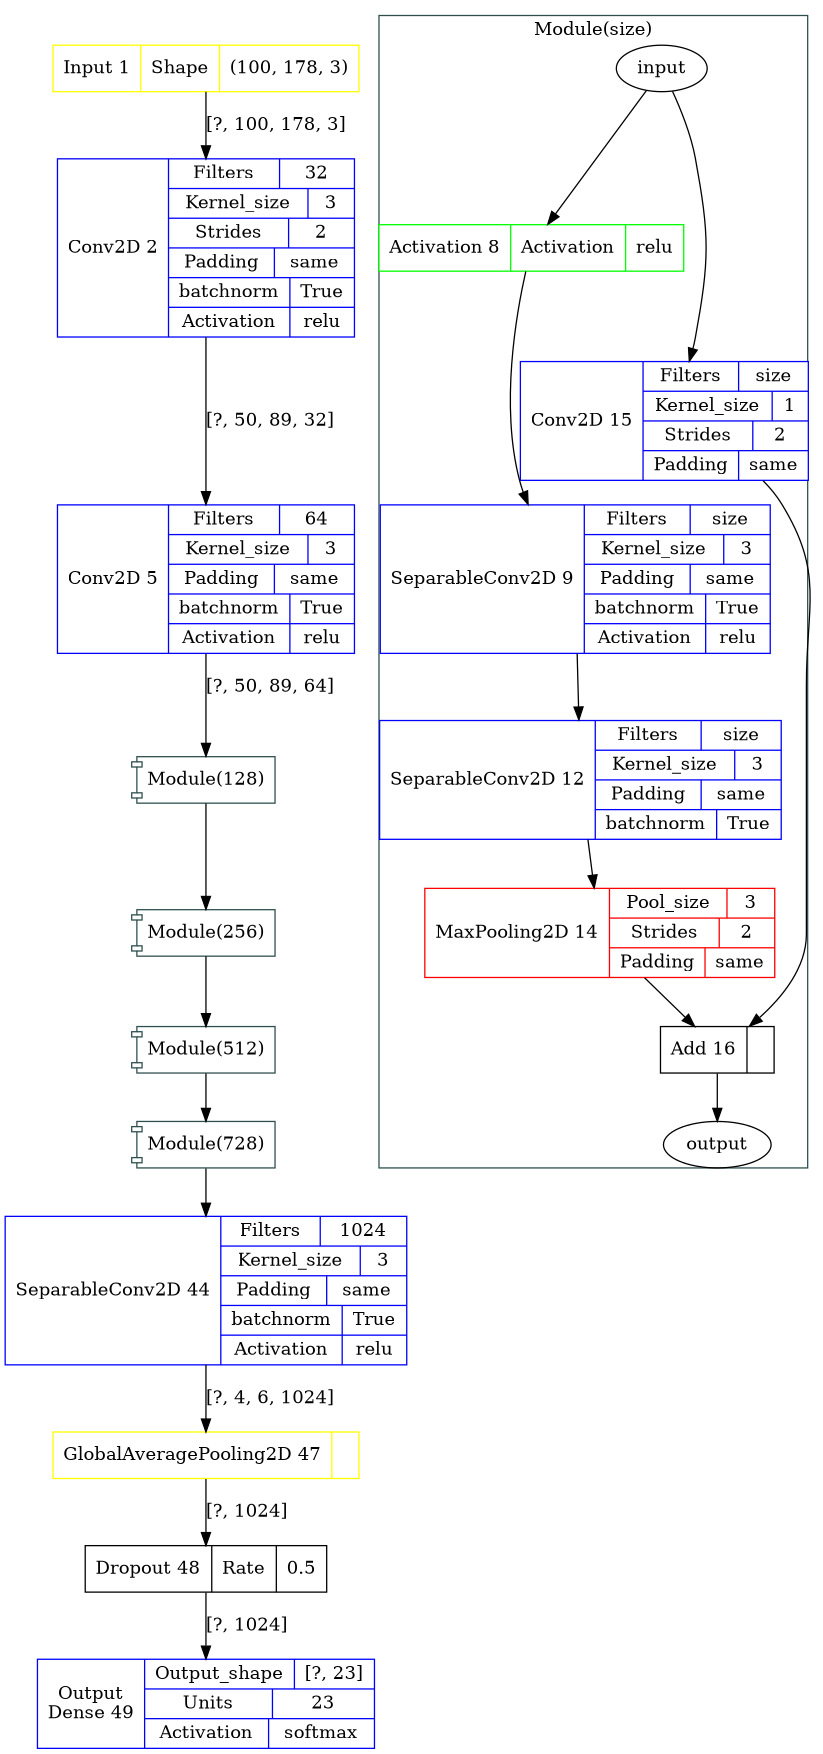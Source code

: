 digraph Main {
	size="8.3,11.7!";
    margin=0;
    1 [label="{{Input 1|{{Shape|(100, 178, 3)}}}}" color=yellow fillcolor=white shape=record style=filled]
    1 -> 2 [label="[?, 100, 178, 3]"]
    2 [label="{{Conv2D 2|{{Filters|32} | {Kernel_size|3} | {Strides|2} | {Padding|same}| {batchnorm|True} | {Activation|relu}}}}" color=blue fillcolor=white shape=record style=filled]
    2 -> 5 [label="[?, 50, 89, 32]"]
    5 [label="{{Conv2D 5|{{Filters|64} | {Kernel_size|3} | {Padding|same}| {batchnorm|True} | {Activation|relu}}}}" color=blue fillcolor=white shape=record style=filled]
    5 -> 500 [label="[?, 50, 89, 64]"]
    
    500 [label="Module(128)" shape=component color="darkslategray"]
    501 [label="Module(256)" shape=component color="darkslategray"]
    502 [label="Module(512)" shape=component color="darkslategray"]
    503 [label="Module(728)" shape=component color="darkslategray"]
    500->501
    501->502
    502->503
    503->44
    

    44 [label="{{SeparableConv2D 44|{{Filters|1024} | {Kernel_size|3} | {Padding|same}| {batchnorm|True} | {Activation|relu}}}}" color=blue fillcolor=white shape=record style=filled]
    44 -> 47 [label="[?, 4, 6, 1024]"]
    47 [label="{{GlobalAveragePooling2D 47|{}}}" color=yellow fillcolor=white shape=record style=filled]
    47 -> 48 [label="[?, 1024]"]
    48 [label="{{Dropout 48|{{Rate|0.5}}}}" color=black fillcolor=white shape=record style=filled]
    48 -> 49 [label="[?, 1024]"]
    49 [label="{{Output\nDense 49|{{Output_shape|[?, 23]}|{Units|23} | {Activation|softmax}}}}" color=blue fillcolor=white shape=record style=filled]
    subgraph cluster_1 {
            graph [shape=box color=darkslategray fillcolor=transparent style=filled label="Module(size)"]

            999 [label="input"]
            999 -> 8
            999 -> 15
            8 [label="{{Activation 8|{{Activation|relu}}}}" color=green fillcolor=white shape=record style=filled]
            8 -> 9
            9 [label="{{SeparableConv2D 9|{{Filters|size} | {Kernel_size|3} | {Padding|same}| {batchnorm|True} | {Activation|relu}}}}" color=blue fillcolor=white shape=record style=filled]
            9 -> 12
            12 [label="{{SeparableConv2D 12|{{Filters|size} | {Kernel_size|3} | {Padding|same}| {batchnorm|True}}}}" color=blue fillcolor=white shape=record style=filled]
            12 -> 14
            14 [label="{{MaxPooling2D 14|{{Pool_size|3} | {Strides|2} | {Padding|same}}}}" color=red fillcolor=white shape=record style=filled]
            14 -> 16
            15 [label="{{Conv2D 15|{{Filters|size} | {Kernel_size|1} | {Strides|2} | {Padding|same}}}}" color=blue fillcolor=white shape=record style=filled]
            15 -> 16
            16 [label="{{Add 16|}}" color=black fillcolor=white shape=record style=filled]
            16 -> 1000
            1000 [label="output"]
        }
}
